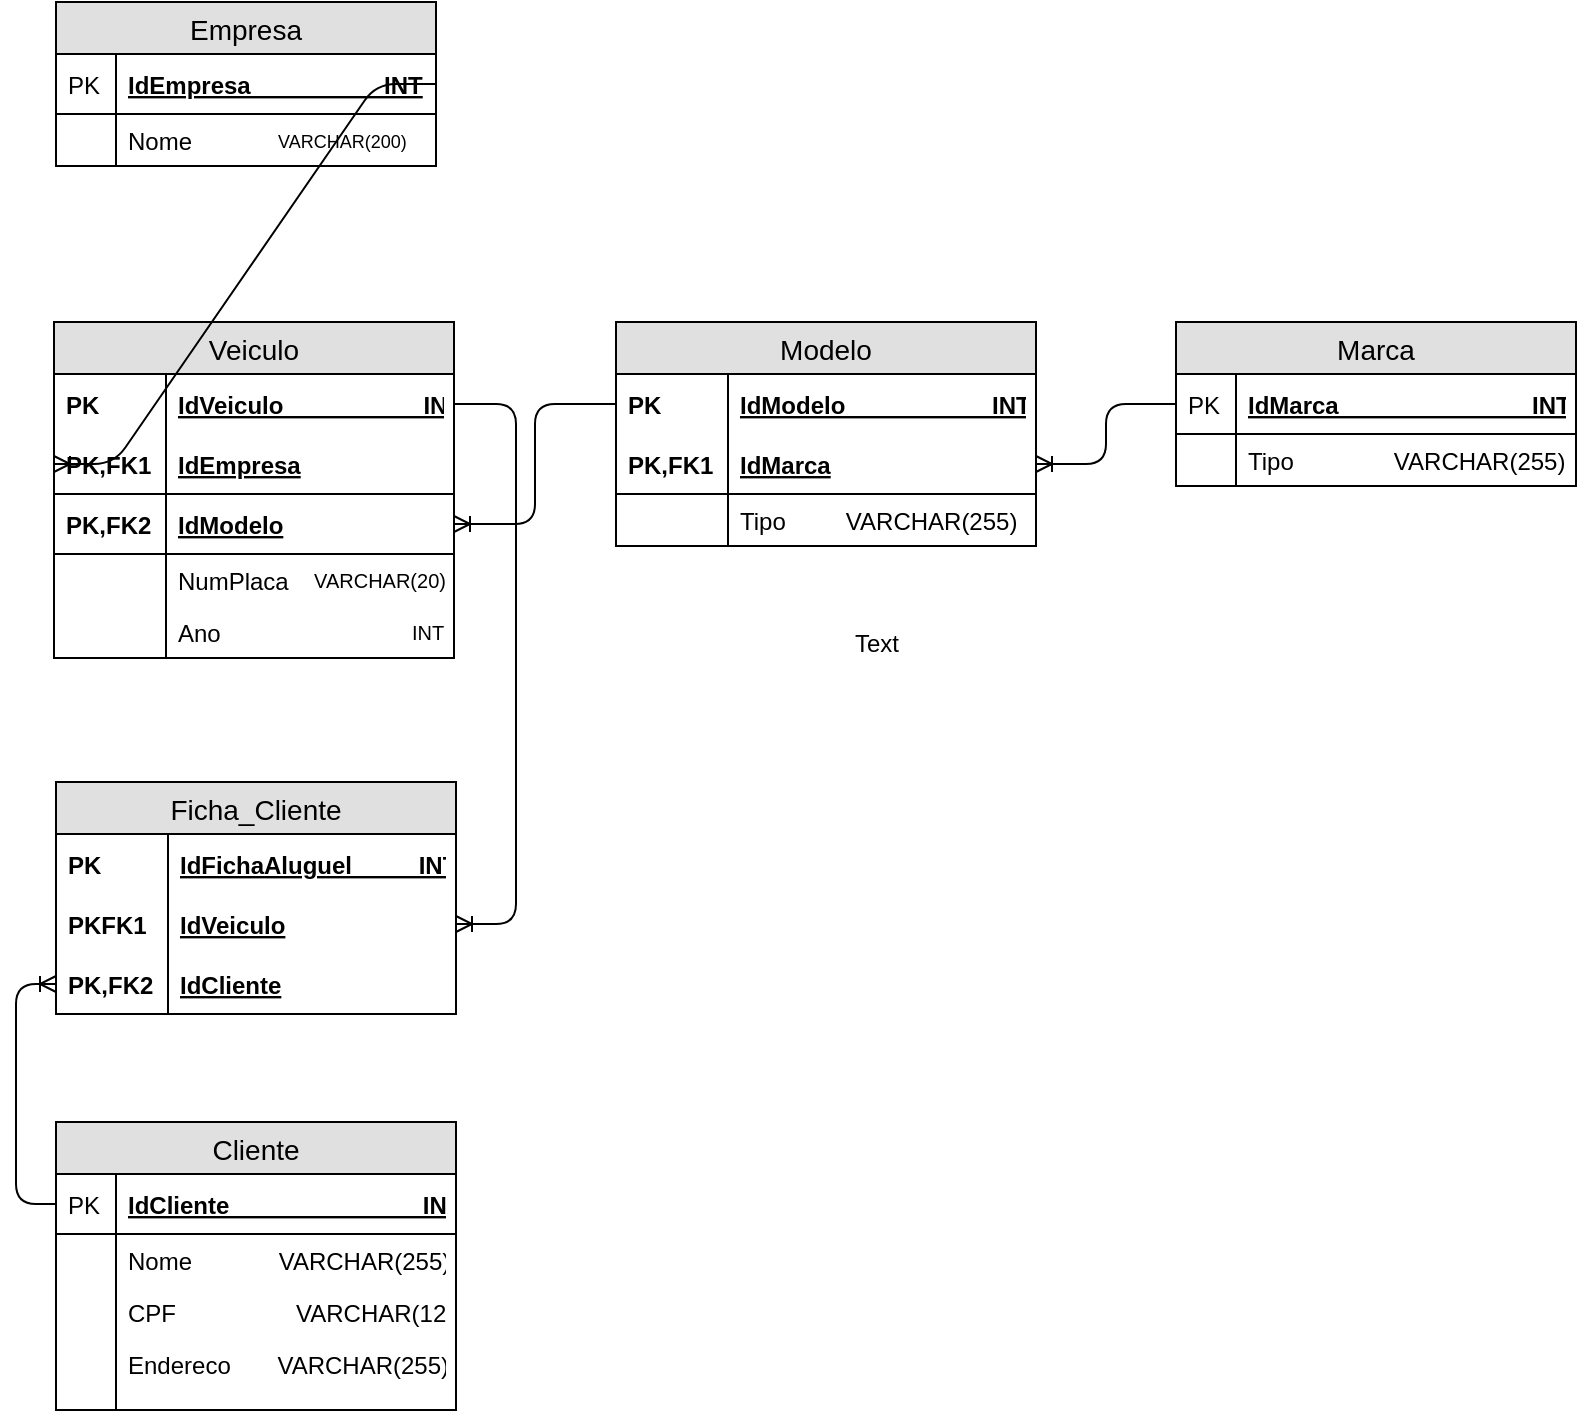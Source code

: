 <mxfile version="12.6.2" type="device"><diagram id="MXFG8vZmcFwOxV7XfxHM" name="LogicModel"><mxGraphModel dx="868" dy="479" grid="1" gridSize="10" guides="1" tooltips="1" connect="1" arrows="1" fold="1" page="1" pageScale="1" pageWidth="850" pageHeight="1100" math="0" shadow="0"><root><mxCell id="0"/><mxCell id="1" parent="0"/><mxCell id="8issSqQbPfHTNDj04m0P-1" value="Marca" style="swimlane;fontStyle=0;childLayout=stackLayout;horizontal=1;startSize=26;fillColor=#e0e0e0;horizontalStack=0;resizeParent=1;resizeParentMax=0;resizeLast=0;collapsible=1;marginBottom=0;swimlaneFillColor=#ffffff;align=center;fontSize=14;" parent="1" vertex="1"><mxGeometry x="610" y="200" width="200" height="82" as="geometry"/></mxCell><mxCell id="8issSqQbPfHTNDj04m0P-2" value="IdMarca                             INT" style="shape=partialRectangle;top=0;left=0;right=0;bottom=1;align=left;verticalAlign=middle;fillColor=none;spacingLeft=34;spacingRight=4;overflow=hidden;rotatable=0;points=[[0,0.5],[1,0.5]];portConstraint=eastwest;dropTarget=0;fontStyle=5;fontSize=12;" parent="8issSqQbPfHTNDj04m0P-1" vertex="1"><mxGeometry y="26" width="200" height="30" as="geometry"/></mxCell><mxCell id="8issSqQbPfHTNDj04m0P-3" value="PK" style="shape=partialRectangle;top=0;left=0;bottom=0;fillColor=none;align=left;verticalAlign=middle;spacingLeft=4;spacingRight=4;overflow=hidden;rotatable=0;points=[];portConstraint=eastwest;part=1;fontSize=12;" parent="8issSqQbPfHTNDj04m0P-2" vertex="1" connectable="0"><mxGeometry width="30" height="30" as="geometry"/></mxCell><mxCell id="8issSqQbPfHTNDj04m0P-4" value="Tipo               VARCHAR(255)" style="shape=partialRectangle;top=0;left=0;right=0;bottom=0;align=left;verticalAlign=top;fillColor=none;spacingLeft=34;spacingRight=4;overflow=hidden;rotatable=0;points=[[0,0.5],[1,0.5]];portConstraint=eastwest;dropTarget=0;fontSize=12;" parent="8issSqQbPfHTNDj04m0P-1" vertex="1"><mxGeometry y="56" width="200" height="26" as="geometry"/></mxCell><mxCell id="8issSqQbPfHTNDj04m0P-5" value="" style="shape=partialRectangle;top=0;left=0;bottom=0;fillColor=none;align=left;verticalAlign=top;spacingLeft=4;spacingRight=4;overflow=hidden;rotatable=0;points=[];portConstraint=eastwest;part=1;fontSize=12;" parent="8issSqQbPfHTNDj04m0P-4" vertex="1" connectable="0"><mxGeometry width="30" height="26" as="geometry"/></mxCell><mxCell id="8issSqQbPfHTNDj04m0P-12" value="Modelo" style="swimlane;fontStyle=0;childLayout=stackLayout;horizontal=1;startSize=26;fillColor=#e0e0e0;horizontalStack=0;resizeParent=1;resizeParentMax=0;resizeLast=0;collapsible=1;marginBottom=0;swimlaneFillColor=#ffffff;align=center;fontSize=14;" parent="1" vertex="1"><mxGeometry x="330" y="200" width="210" height="112" as="geometry"/></mxCell><mxCell id="8issSqQbPfHTNDj04m0P-13" value="IdModelo                      INT" style="shape=partialRectangle;top=0;left=0;right=0;bottom=0;align=left;verticalAlign=middle;fillColor=none;spacingLeft=60;spacingRight=4;overflow=hidden;rotatable=0;points=[[0,0.5],[1,0.5]];portConstraint=eastwest;dropTarget=0;fontStyle=5;fontSize=12;" parent="8issSqQbPfHTNDj04m0P-12" vertex="1"><mxGeometry y="26" width="210" height="30" as="geometry"/></mxCell><mxCell id="8issSqQbPfHTNDj04m0P-14" value="PK" style="shape=partialRectangle;fontStyle=1;top=0;left=0;bottom=0;fillColor=none;align=left;verticalAlign=middle;spacingLeft=4;spacingRight=4;overflow=hidden;rotatable=0;points=[];portConstraint=eastwest;part=1;fontSize=12;" parent="8issSqQbPfHTNDj04m0P-13" vertex="1" connectable="0"><mxGeometry width="56" height="30" as="geometry"/></mxCell><mxCell id="8issSqQbPfHTNDj04m0P-15" value="IdMarca" style="shape=partialRectangle;top=0;left=0;right=0;bottom=1;align=left;verticalAlign=middle;fillColor=none;spacingLeft=60;spacingRight=4;overflow=hidden;rotatable=0;points=[[0,0.5],[1,0.5]];portConstraint=eastwest;dropTarget=0;fontStyle=5;fontSize=12;" parent="8issSqQbPfHTNDj04m0P-12" vertex="1"><mxGeometry y="56" width="210" height="30" as="geometry"/></mxCell><mxCell id="8issSqQbPfHTNDj04m0P-16" value="PK,FK1" style="shape=partialRectangle;fontStyle=1;top=0;left=0;bottom=0;fillColor=none;align=left;verticalAlign=middle;spacingLeft=4;spacingRight=4;overflow=hidden;rotatable=0;points=[];portConstraint=eastwest;part=1;fontSize=12;" parent="8issSqQbPfHTNDj04m0P-15" vertex="1" connectable="0"><mxGeometry width="56" height="30" as="geometry"/></mxCell><mxCell id="8issSqQbPfHTNDj04m0P-17" value="Tipo         VARCHAR(255)" style="shape=partialRectangle;top=0;left=0;right=0;bottom=0;align=left;verticalAlign=top;fillColor=none;spacingLeft=60;spacingRight=4;overflow=hidden;rotatable=0;points=[[0,0.5],[1,0.5]];portConstraint=eastwest;dropTarget=0;fontSize=12;" parent="8issSqQbPfHTNDj04m0P-12" vertex="1"><mxGeometry y="86" width="210" height="26" as="geometry"/></mxCell><mxCell id="8issSqQbPfHTNDj04m0P-18" value="" style="shape=partialRectangle;top=0;left=0;bottom=0;fillColor=none;align=left;verticalAlign=top;spacingLeft=4;spacingRight=4;overflow=hidden;rotatable=0;points=[];portConstraint=eastwest;part=1;fontSize=12;" parent="8issSqQbPfHTNDj04m0P-17" vertex="1" connectable="0"><mxGeometry width="56" height="26" as="geometry"/></mxCell><mxCell id="8issSqQbPfHTNDj04m0P-46" value="Veiculo" style="swimlane;fontStyle=0;childLayout=stackLayout;horizontal=1;startSize=26;fillColor=#e0e0e0;horizontalStack=0;resizeParent=1;resizeParentMax=0;resizeLast=0;collapsible=1;marginBottom=0;swimlaneFillColor=#ffffff;align=center;fontSize=14;" parent="1" vertex="1"><mxGeometry x="49" y="200" width="200" height="168" as="geometry"/></mxCell><mxCell id="8issSqQbPfHTNDj04m0P-47" value="IdVeiculo                     INT" style="shape=partialRectangle;top=0;left=0;right=0;bottom=0;align=left;verticalAlign=middle;fillColor=none;spacingLeft=60;spacingRight=4;overflow=hidden;rotatable=0;points=[[0,0.5],[1,0.5]];portConstraint=eastwest;dropTarget=0;fontStyle=5;fontSize=12;" parent="8issSqQbPfHTNDj04m0P-46" vertex="1"><mxGeometry y="26" width="200" height="30" as="geometry"/></mxCell><mxCell id="8issSqQbPfHTNDj04m0P-48" value="PK" style="shape=partialRectangle;fontStyle=1;top=0;left=0;bottom=0;fillColor=none;align=left;verticalAlign=middle;spacingLeft=4;spacingRight=4;overflow=hidden;rotatable=0;points=[];portConstraint=eastwest;part=1;fontSize=12;" parent="8issSqQbPfHTNDj04m0P-47" vertex="1" connectable="0"><mxGeometry width="56" height="30" as="geometry"/></mxCell><mxCell id="8issSqQbPfHTNDj04m0P-49" value="IdEmpresa" style="shape=partialRectangle;top=0;left=0;right=0;bottom=1;align=left;verticalAlign=middle;fillColor=none;spacingLeft=60;spacingRight=4;overflow=hidden;rotatable=0;points=[[0,0.5],[1,0.5]];portConstraint=eastwest;dropTarget=0;fontStyle=5;fontSize=12;" parent="8issSqQbPfHTNDj04m0P-46" vertex="1"><mxGeometry y="56" width="200" height="30" as="geometry"/></mxCell><mxCell id="8issSqQbPfHTNDj04m0P-50" value="PK,FK1" style="shape=partialRectangle;fontStyle=1;top=0;left=0;bottom=0;fillColor=none;align=left;verticalAlign=middle;spacingLeft=4;spacingRight=4;overflow=hidden;rotatable=0;points=[];portConstraint=eastwest;part=1;fontSize=12;" parent="8issSqQbPfHTNDj04m0P-49" vertex="1" connectable="0"><mxGeometry width="56" height="30" as="geometry"/></mxCell><mxCell id="B41vdFQ1tNpSsaloSaEu-3" value="IdModelo" style="shape=partialRectangle;top=0;left=0;right=0;bottom=1;align=left;verticalAlign=middle;fillColor=none;spacingLeft=60;spacingRight=4;overflow=hidden;rotatable=0;points=[[0,0.5],[1,0.5]];portConstraint=eastwest;dropTarget=0;fontStyle=5;fontSize=12;" parent="8issSqQbPfHTNDj04m0P-46" vertex="1"><mxGeometry y="86" width="200" height="30" as="geometry"/></mxCell><mxCell id="B41vdFQ1tNpSsaloSaEu-4" value="PK,FK2" style="shape=partialRectangle;fontStyle=1;top=0;left=0;bottom=0;fillColor=none;align=left;verticalAlign=middle;spacingLeft=4;spacingRight=4;overflow=hidden;rotatable=0;points=[];portConstraint=eastwest;part=1;fontSize=12;" parent="B41vdFQ1tNpSsaloSaEu-3" vertex="1" connectable="0"><mxGeometry width="56" height="30" as="geometry"/></mxCell><mxCell id="8issSqQbPfHTNDj04m0P-51" value="NumPlaca" style="shape=partialRectangle;top=0;left=0;right=0;bottom=0;align=left;verticalAlign=top;fillColor=none;spacingLeft=60;spacingRight=4;overflow=hidden;rotatable=0;points=[[0,0.5],[1,0.5]];portConstraint=eastwest;dropTarget=0;fontSize=12;" parent="8issSqQbPfHTNDj04m0P-46" vertex="1"><mxGeometry y="116" width="200" height="26" as="geometry"/></mxCell><mxCell id="8issSqQbPfHTNDj04m0P-52" value="" style="shape=partialRectangle;top=0;left=0;bottom=0;fillColor=none;align=left;verticalAlign=top;spacingLeft=4;spacingRight=4;overflow=hidden;rotatable=0;points=[];portConstraint=eastwest;part=1;fontSize=12;" parent="8issSqQbPfHTNDj04m0P-51" vertex="1" connectable="0"><mxGeometry width="56" height="26" as="geometry"/></mxCell><mxCell id="8issSqQbPfHTNDj04m0P-108" value="Ano" style="shape=partialRectangle;top=0;left=0;right=0;bottom=0;align=left;verticalAlign=top;fillColor=none;spacingLeft=60;spacingRight=4;overflow=hidden;rotatable=0;points=[[0,0.5],[1,0.5]];portConstraint=eastwest;dropTarget=0;fontSize=12;" parent="8issSqQbPfHTNDj04m0P-46" vertex="1"><mxGeometry y="142" width="200" height="26" as="geometry"/></mxCell><mxCell id="8issSqQbPfHTNDj04m0P-109" value="" style="shape=partialRectangle;top=0;left=0;bottom=0;fillColor=none;align=left;verticalAlign=top;spacingLeft=4;spacingRight=4;overflow=hidden;rotatable=0;points=[];portConstraint=eastwest;part=1;fontSize=12;" parent="8issSqQbPfHTNDj04m0P-108" vertex="1" connectable="0"><mxGeometry width="56" height="26" as="geometry"/></mxCell><mxCell id="8issSqQbPfHTNDj04m0P-55" value="Ficha_Cliente" style="swimlane;fontStyle=0;childLayout=stackLayout;horizontal=1;startSize=26;fillColor=#e0e0e0;horizontalStack=0;resizeParent=1;resizeParentMax=0;resizeLast=0;collapsible=1;marginBottom=0;swimlaneFillColor=#ffffff;align=center;fontSize=14;" parent="1" vertex="1"><mxGeometry x="50" y="430" width="200" height="116" as="geometry"/></mxCell><mxCell id="8issSqQbPfHTNDj04m0P-56" value="IdFichaAluguel          INT" style="shape=partialRectangle;top=0;left=0;right=0;bottom=0;align=left;verticalAlign=middle;fillColor=none;spacingLeft=60;spacingRight=4;overflow=hidden;rotatable=0;points=[[0,0.5],[1,0.5]];portConstraint=eastwest;dropTarget=0;fontStyle=5;fontSize=12;" parent="8issSqQbPfHTNDj04m0P-55" vertex="1"><mxGeometry y="26" width="200" height="30" as="geometry"/></mxCell><mxCell id="8issSqQbPfHTNDj04m0P-57" value="PK" style="shape=partialRectangle;fontStyle=1;top=0;left=0;bottom=0;fillColor=none;align=left;verticalAlign=middle;spacingLeft=4;spacingRight=4;overflow=hidden;rotatable=0;points=[];portConstraint=eastwest;part=1;fontSize=12;" parent="8issSqQbPfHTNDj04m0P-56" vertex="1" connectable="0"><mxGeometry width="56" height="30" as="geometry"/></mxCell><mxCell id="8issSqQbPfHTNDj04m0P-58" value="IdVeiculo" style="shape=partialRectangle;top=0;left=0;right=0;bottom=0;align=left;verticalAlign=middle;fillColor=none;spacingLeft=60;spacingRight=4;overflow=hidden;rotatable=0;points=[[0,0.5],[1,0.5]];portConstraint=eastwest;dropTarget=0;fontStyle=5;fontSize=12;" parent="8issSqQbPfHTNDj04m0P-55" vertex="1"><mxGeometry y="56" width="200" height="30" as="geometry"/></mxCell><mxCell id="8issSqQbPfHTNDj04m0P-59" value="PKFK1" style="shape=partialRectangle;fontStyle=1;top=0;left=0;bottom=0;fillColor=none;align=left;verticalAlign=middle;spacingLeft=4;spacingRight=4;overflow=hidden;rotatable=0;points=[];portConstraint=eastwest;part=1;fontSize=12;" parent="8issSqQbPfHTNDj04m0P-58" vertex="1" connectable="0"><mxGeometry width="56" height="30" as="geometry"/></mxCell><mxCell id="8issSqQbPfHTNDj04m0P-60" value="IdCliente" style="shape=partialRectangle;top=0;left=0;right=0;bottom=1;align=left;verticalAlign=middle;fillColor=none;spacingLeft=60;spacingRight=4;overflow=hidden;rotatable=0;points=[[0,0.5],[1,0.5]];portConstraint=eastwest;dropTarget=0;fontStyle=5;fontSize=12;" parent="8issSqQbPfHTNDj04m0P-55" vertex="1"><mxGeometry y="86" width="200" height="30" as="geometry"/></mxCell><mxCell id="8issSqQbPfHTNDj04m0P-61" value="PK,FK2" style="shape=partialRectangle;fontStyle=1;top=0;left=0;bottom=0;fillColor=none;align=left;verticalAlign=middle;spacingLeft=4;spacingRight=4;overflow=hidden;rotatable=0;points=[];portConstraint=eastwest;part=1;fontSize=12;" parent="8issSqQbPfHTNDj04m0P-60" vertex="1" connectable="0"><mxGeometry width="56" height="30" as="geometry"/></mxCell><mxCell id="8issSqQbPfHTNDj04m0P-75" value="" style="edgeStyle=orthogonalEdgeStyle;fontSize=12;html=1;endArrow=ERoneToMany;exitX=0;exitY=0.5;exitDx=0;exitDy=0;entryX=1;entryY=0.5;entryDx=0;entryDy=0;" parent="1" source="8issSqQbPfHTNDj04m0P-2" target="8issSqQbPfHTNDj04m0P-15" edge="1"><mxGeometry width="100" height="100" relative="1" as="geometry"><mxPoint x="619" y="241" as="sourcePoint"/><mxPoint x="490" y="271" as="targetPoint"/></mxGeometry></mxCell><mxCell id="8issSqQbPfHTNDj04m0P-79" value="" style="edgeStyle=elbowEdgeStyle;fontSize=12;html=1;endArrow=ERoneToMany;exitX=0;exitY=0.5;exitDx=0;exitDy=0;entryX=0;entryY=0.5;entryDx=0;entryDy=0;" parent="1" source="8issSqQbPfHTNDj04m0P-83" target="8issSqQbPfHTNDj04m0P-60" edge="1"><mxGeometry width="100" height="100" relative="1" as="geometry"><mxPoint x="40" y="790" as="sourcePoint"/><mxPoint x="30" y="630" as="targetPoint"/><Array as="points"><mxPoint x="30" y="650"/><mxPoint x="30" y="700"/><mxPoint x="20" y="710"/><mxPoint x="30" y="700"/></Array></mxGeometry></mxCell><mxCell id="8issSqQbPfHTNDj04m0P-82" value="Cliente" style="swimlane;fontStyle=0;childLayout=stackLayout;horizontal=1;startSize=26;fillColor=#e0e0e0;horizontalStack=0;resizeParent=1;resizeParentMax=0;resizeLast=0;collapsible=1;marginBottom=0;swimlaneFillColor=#ffffff;align=center;fontSize=14;" parent="1" vertex="1"><mxGeometry x="50" y="600" width="200" height="144" as="geometry"/></mxCell><mxCell id="8issSqQbPfHTNDj04m0P-83" value="IdCliente                             INT" style="shape=partialRectangle;top=0;left=0;right=0;bottom=1;align=left;verticalAlign=middle;fillColor=none;spacingLeft=34;spacingRight=4;overflow=hidden;rotatable=0;points=[[0,0.5],[1,0.5]];portConstraint=eastwest;dropTarget=0;fontStyle=5;fontSize=12;" parent="8issSqQbPfHTNDj04m0P-82" vertex="1"><mxGeometry y="26" width="200" height="30" as="geometry"/></mxCell><mxCell id="8issSqQbPfHTNDj04m0P-84" value="PK" style="shape=partialRectangle;top=0;left=0;bottom=0;fillColor=none;align=left;verticalAlign=middle;spacingLeft=4;spacingRight=4;overflow=hidden;rotatable=0;points=[];portConstraint=eastwest;part=1;fontSize=12;" parent="8issSqQbPfHTNDj04m0P-83" vertex="1" connectable="0"><mxGeometry width="30" height="30" as="geometry"/></mxCell><mxCell id="8issSqQbPfHTNDj04m0P-85" value="Nome             VARCHAR(255)" style="shape=partialRectangle;top=0;left=0;right=0;bottom=0;align=left;verticalAlign=top;fillColor=none;spacingLeft=34;spacingRight=4;overflow=hidden;rotatable=0;points=[[0,0.5],[1,0.5]];portConstraint=eastwest;dropTarget=0;fontSize=12;" parent="8issSqQbPfHTNDj04m0P-82" vertex="1"><mxGeometry y="56" width="200" height="26" as="geometry"/></mxCell><mxCell id="8issSqQbPfHTNDj04m0P-86" value="" style="shape=partialRectangle;top=0;left=0;bottom=0;fillColor=none;align=left;verticalAlign=top;spacingLeft=4;spacingRight=4;overflow=hidden;rotatable=0;points=[];portConstraint=eastwest;part=1;fontSize=12;" parent="8issSqQbPfHTNDj04m0P-85" vertex="1" connectable="0"><mxGeometry width="30" height="26" as="geometry"/></mxCell><mxCell id="8issSqQbPfHTNDj04m0P-87" value="CPF                  VARCHAR(12)" style="shape=partialRectangle;top=0;left=0;right=0;bottom=0;align=left;verticalAlign=top;fillColor=none;spacingLeft=34;spacingRight=4;overflow=hidden;rotatable=0;points=[[0,0.5],[1,0.5]];portConstraint=eastwest;dropTarget=0;fontSize=12;" parent="8issSqQbPfHTNDj04m0P-82" vertex="1"><mxGeometry y="82" width="200" height="26" as="geometry"/></mxCell><mxCell id="8issSqQbPfHTNDj04m0P-88" value="" style="shape=partialRectangle;top=0;left=0;bottom=0;fillColor=none;align=left;verticalAlign=top;spacingLeft=4;spacingRight=4;overflow=hidden;rotatable=0;points=[];portConstraint=eastwest;part=1;fontSize=12;" parent="8issSqQbPfHTNDj04m0P-87" vertex="1" connectable="0"><mxGeometry width="30" height="26" as="geometry"/></mxCell><mxCell id="8issSqQbPfHTNDj04m0P-89" value="Endereco       VARCHAR(255)" style="shape=partialRectangle;top=0;left=0;right=0;bottom=0;align=left;verticalAlign=top;fillColor=none;spacingLeft=34;spacingRight=4;overflow=hidden;rotatable=0;points=[[0,0.5],[1,0.5]];portConstraint=eastwest;dropTarget=0;fontSize=12;" parent="8issSqQbPfHTNDj04m0P-82" vertex="1"><mxGeometry y="108" width="200" height="26" as="geometry"/></mxCell><mxCell id="8issSqQbPfHTNDj04m0P-90" value="" style="shape=partialRectangle;top=0;left=0;bottom=0;fillColor=none;align=left;verticalAlign=top;spacingLeft=4;spacingRight=4;overflow=hidden;rotatable=0;points=[];portConstraint=eastwest;part=1;fontSize=12;" parent="8issSqQbPfHTNDj04m0P-89" vertex="1" connectable="0"><mxGeometry width="30" height="26" as="geometry"/></mxCell><mxCell id="8issSqQbPfHTNDj04m0P-91" value="" style="shape=partialRectangle;top=0;left=0;right=0;bottom=0;align=left;verticalAlign=top;fillColor=none;spacingLeft=34;spacingRight=4;overflow=hidden;rotatable=0;points=[[0,0.5],[1,0.5]];portConstraint=eastwest;dropTarget=0;fontSize=12;" parent="8issSqQbPfHTNDj04m0P-82" vertex="1"><mxGeometry y="134" width="200" height="10" as="geometry"/></mxCell><mxCell id="8issSqQbPfHTNDj04m0P-92" value="" style="shape=partialRectangle;top=0;left=0;bottom=0;fillColor=none;align=left;verticalAlign=top;spacingLeft=4;spacingRight=4;overflow=hidden;rotatable=0;points=[];portConstraint=eastwest;part=1;fontSize=12;" parent="8issSqQbPfHTNDj04m0P-91" vertex="1" connectable="0"><mxGeometry width="30" height="10" as="geometry"/></mxCell><mxCell id="B41vdFQ1tNpSsaloSaEu-5" value="Empresa" style="swimlane;fontStyle=0;childLayout=stackLayout;horizontal=1;startSize=26;fillColor=#e0e0e0;horizontalStack=0;resizeParent=1;resizeParentMax=0;resizeLast=0;collapsible=1;marginBottom=0;swimlaneFillColor=#ffffff;align=center;fontSize=14;" parent="1" vertex="1"><mxGeometry x="50" y="40" width="190" height="82" as="geometry"/></mxCell><mxCell id="B41vdFQ1tNpSsaloSaEu-6" value="IdEmpresa                    INT" style="shape=partialRectangle;top=0;left=0;right=0;bottom=1;align=left;verticalAlign=middle;fillColor=none;spacingLeft=34;spacingRight=4;overflow=hidden;rotatable=0;points=[[0,0.5],[1,0.5]];portConstraint=eastwest;dropTarget=0;fontStyle=5;fontSize=12;" parent="B41vdFQ1tNpSsaloSaEu-5" vertex="1"><mxGeometry y="26" width="190" height="30" as="geometry"/></mxCell><mxCell id="B41vdFQ1tNpSsaloSaEu-7" value="PK" style="shape=partialRectangle;top=0;left=0;bottom=0;fillColor=none;align=left;verticalAlign=middle;spacingLeft=4;spacingRight=4;overflow=hidden;rotatable=0;points=[];portConstraint=eastwest;part=1;fontSize=12;" parent="B41vdFQ1tNpSsaloSaEu-6" vertex="1" connectable="0"><mxGeometry width="30" height="30" as="geometry"/></mxCell><mxCell id="B41vdFQ1tNpSsaloSaEu-8" value="Nome " style="shape=partialRectangle;top=0;left=0;right=0;bottom=0;align=left;verticalAlign=top;fillColor=none;spacingLeft=34;spacingRight=4;overflow=hidden;rotatable=0;points=[[0,0.5],[1,0.5]];portConstraint=eastwest;dropTarget=0;fontSize=12;" parent="B41vdFQ1tNpSsaloSaEu-5" vertex="1"><mxGeometry y="56" width="190" height="26" as="geometry"/></mxCell><mxCell id="B41vdFQ1tNpSsaloSaEu-9" value="" style="shape=partialRectangle;top=0;left=0;bottom=0;fillColor=none;align=left;verticalAlign=top;spacingLeft=4;spacingRight=4;overflow=hidden;rotatable=0;points=[];portConstraint=eastwest;part=1;fontSize=12;" parent="B41vdFQ1tNpSsaloSaEu-8" vertex="1" connectable="0"><mxGeometry width="30" height="26" as="geometry"/></mxCell><mxCell id="B41vdFQ1tNpSsaloSaEu-10" value="" style="edgeStyle=entityRelationEdgeStyle;fontSize=12;html=1;endArrow=ERoneToMany;exitX=1;exitY=0.5;exitDx=0;exitDy=0;entryX=0;entryY=0.5;entryDx=0;entryDy=0;" parent="1" source="B41vdFQ1tNpSsaloSaEu-6" target="8issSqQbPfHTNDj04m0P-49" edge="1"><mxGeometry width="100" height="100" relative="1" as="geometry"><mxPoint x="250" y="160" as="sourcePoint"/><mxPoint x="350" y="60" as="targetPoint"/></mxGeometry></mxCell><mxCell id="B41vdFQ1tNpSsaloSaEu-11" value="" style="edgeStyle=orthogonalEdgeStyle;fontSize=12;html=1;endArrow=ERoneToMany;exitX=0;exitY=0.5;exitDx=0;exitDy=0;entryX=1;entryY=0.5;entryDx=0;entryDy=0;" parent="1" source="8issSqQbPfHTNDj04m0P-13" target="B41vdFQ1tNpSsaloSaEu-3" edge="1"><mxGeometry width="100" height="100" relative="1" as="geometry"><mxPoint x="340" y="240" as="sourcePoint"/><mxPoint x="500" y="380" as="targetPoint"/></mxGeometry></mxCell><mxCell id="B41vdFQ1tNpSsaloSaEu-12" value="" style="edgeStyle=entityRelationEdgeStyle;fontSize=12;html=1;endArrow=ERoneToMany;exitX=1;exitY=0.5;exitDx=0;exitDy=0;" parent="1" source="8issSqQbPfHTNDj04m0P-47" target="8issSqQbPfHTNDj04m0P-58" edge="1"><mxGeometry width="100" height="100" relative="1" as="geometry"><mxPoint x="370" y="530" as="sourcePoint"/><mxPoint x="470" y="430" as="targetPoint"/></mxGeometry></mxCell><mxCell id="jYXny4aqq-VkinCTJ8OX-3" value="&lt;font style=&quot;font-size: 10px&quot;&gt; VARCHAR(20)&lt;/font&gt;" style="text;html=1;strokeColor=none;fillColor=none;align=center;verticalAlign=middle;whiteSpace=wrap;rounded=0;fontSize=13;" vertex="1" parent="1"><mxGeometry x="192" y="318" width="40" height="20" as="geometry"/></mxCell><mxCell id="jYXny4aqq-VkinCTJ8OX-6" value="&lt;font style=&quot;font-size: 9px&quot;&gt;VARCHAR(200)&lt;/font&gt;" style="text;html=1;fontSize=12;" vertex="1" parent="1"><mxGeometry x="159" y="95" width="70" height="20" as="geometry"/></mxCell><mxCell id="jYXny4aqq-VkinCTJ8OX-15" value="&lt;font style=&quot;font-size: 10px&quot;&gt;INT&lt;/font&gt;" style="text;html=1;strokeColor=none;fillColor=none;align=center;verticalAlign=middle;whiteSpace=wrap;rounded=0;fontSize=13;" vertex="1" parent="1"><mxGeometry x="216" y="344" width="40" height="20" as="geometry"/></mxCell><mxCell id="jYXny4aqq-VkinCTJ8OX-46" value="Text" style="text;html=1;align=center;verticalAlign=middle;resizable=0;points=[];autosize=1;fontSize=12;" vertex="1" parent="1"><mxGeometry x="440" y="351" width="40" height="20" as="geometry"/></mxCell></root></mxGraphModel></diagram></mxfile>